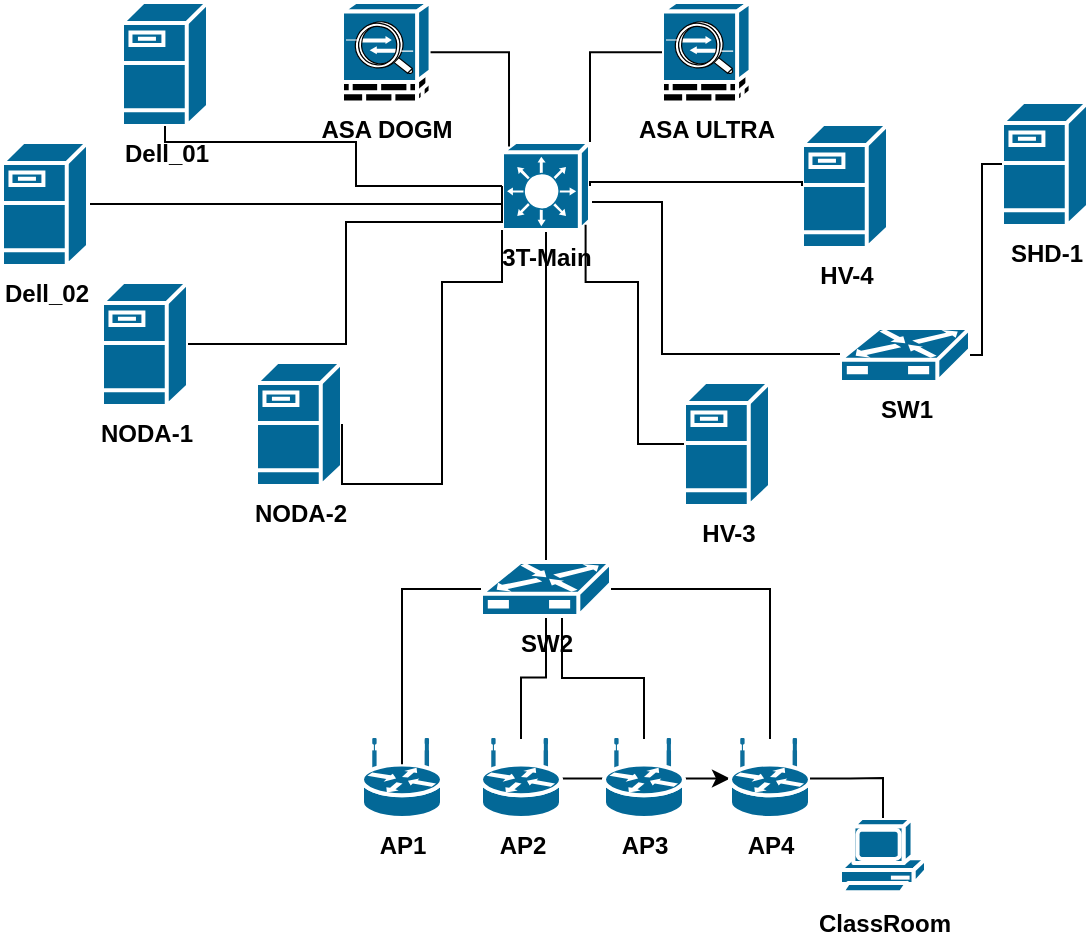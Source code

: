 <mxfile version="23.1.5" type="device">
  <diagram name="Страница — 1" id="gM4fSQgEOm8GgSYoI5t-">
    <mxGraphModel dx="909" dy="587" grid="0" gridSize="10" guides="1" tooltips="1" connect="1" arrows="1" fold="1" page="1" pageScale="1" pageWidth="827" pageHeight="1169" math="0" shadow="0">
      <root>
        <mxCell id="0" />
        <mxCell id="1" parent="0" />
        <mxCell id="GH4-p8-SliDvZbflV7jW-21" style="edgeStyle=orthogonalEdgeStyle;rounded=0;orthogonalLoop=1;jettySize=auto;html=1;endArrow=none;endFill=0;" edge="1" parent="1" source="GH4-p8-SliDvZbflV7jW-6" target="GH4-p8-SliDvZbflV7jW-20">
          <mxGeometry relative="1" as="geometry" />
        </mxCell>
        <mxCell id="GH4-p8-SliDvZbflV7jW-42" style="edgeStyle=orthogonalEdgeStyle;rounded=0;orthogonalLoop=1;jettySize=auto;html=1;endArrow=none;endFill=0;" edge="1" parent="1" source="GH4-p8-SliDvZbflV7jW-6" target="GH4-p8-SliDvZbflV7jW-39">
          <mxGeometry relative="1" as="geometry">
            <Array as="points">
              <mxPoint x="360" y="110" />
              <mxPoint x="360" y="186" />
            </Array>
          </mxGeometry>
        </mxCell>
        <mxCell id="GH4-p8-SliDvZbflV7jW-6" value="3T-Main" style="shape=mxgraph.cisco.switches.layer_3_switch;sketch=0;html=1;pointerEvents=1;dashed=0;fillColor=#036897;strokeColor=#ffffff;strokeWidth=2;verticalLabelPosition=bottom;verticalAlign=top;align=center;outlineConnect=0;fontStyle=1" vertex="1" parent="1">
          <mxGeometry x="280" y="80" width="44" height="44" as="geometry" />
        </mxCell>
        <mxCell id="GH4-p8-SliDvZbflV7jW-7" value="ASA ULTRA" style="shape=mxgraph.cisco.misc.asa_5500;sketch=0;html=1;pointerEvents=1;dashed=0;fillColor=#036897;strokeColor=#ffffff;strokeWidth=2;verticalLabelPosition=bottom;verticalAlign=top;align=center;outlineConnect=0;fontStyle=1" vertex="1" parent="1">
          <mxGeometry x="360" y="10.0" width="44.28" height="50.29" as="geometry" />
        </mxCell>
        <mxCell id="GH4-p8-SliDvZbflV7jW-8" value="ASA DOGM" style="shape=mxgraph.cisco.misc.asa_5500;sketch=0;html=1;pointerEvents=1;dashed=0;fillColor=#036897;strokeColor=#ffffff;strokeWidth=2;verticalLabelPosition=bottom;verticalAlign=top;align=center;outlineConnect=0;fontStyle=1" vertex="1" parent="1">
          <mxGeometry x="200" y="10.0" width="44.28" height="50.29" as="geometry" />
        </mxCell>
        <mxCell id="GH4-p8-SliDvZbflV7jW-10" style="edgeStyle=orthogonalEdgeStyle;rounded=0;orthogonalLoop=1;jettySize=auto;html=1;entryX=0.08;entryY=0.05;entryDx=0;entryDy=0;entryPerimeter=0;endArrow=none;endFill=0;" edge="1" parent="1" source="GH4-p8-SliDvZbflV7jW-8" target="GH4-p8-SliDvZbflV7jW-6">
          <mxGeometry relative="1" as="geometry" />
        </mxCell>
        <mxCell id="GH4-p8-SliDvZbflV7jW-11" style="edgeStyle=orthogonalEdgeStyle;rounded=0;orthogonalLoop=1;jettySize=auto;html=1;entryX=1;entryY=0;entryDx=0;entryDy=0;entryPerimeter=0;endArrow=none;endFill=0;exitX=0;exitY=0.5;exitDx=0;exitDy=0;exitPerimeter=0;" edge="1" parent="1" source="GH4-p8-SliDvZbflV7jW-7" target="GH4-p8-SliDvZbflV7jW-6">
          <mxGeometry relative="1" as="geometry">
            <mxPoint x="344" y="125" as="sourcePoint" />
            <mxPoint x="406" y="192" as="targetPoint" />
          </mxGeometry>
        </mxCell>
        <mxCell id="GH4-p8-SliDvZbflV7jW-12" value="HV-4" style="shape=mxgraph.cisco.servers.fileserver;sketch=0;html=1;pointerEvents=1;dashed=0;fillColor=#036897;strokeColor=#ffffff;strokeWidth=2;verticalLabelPosition=bottom;verticalAlign=top;align=center;outlineConnect=0;fontStyle=1" vertex="1" parent="1">
          <mxGeometry x="430" y="71" width="43" height="62" as="geometry" />
        </mxCell>
        <mxCell id="GH4-p8-SliDvZbflV7jW-13" value="HV-3" style="shape=mxgraph.cisco.servers.fileserver;sketch=0;html=1;pointerEvents=1;dashed=0;fillColor=#036897;strokeColor=#ffffff;strokeWidth=2;verticalLabelPosition=bottom;verticalAlign=top;align=center;outlineConnect=0;fontStyle=1" vertex="1" parent="1">
          <mxGeometry x="371" y="200" width="43" height="62" as="geometry" />
        </mxCell>
        <mxCell id="GH4-p8-SliDvZbflV7jW-14" value="NODA-2" style="shape=mxgraph.cisco.servers.fileserver;sketch=0;html=1;pointerEvents=1;dashed=0;fillColor=#036897;strokeColor=#ffffff;strokeWidth=2;verticalLabelPosition=bottom;verticalAlign=top;align=center;outlineConnect=0;fontStyle=1" vertex="1" parent="1">
          <mxGeometry x="157" y="190" width="43" height="62" as="geometry" />
        </mxCell>
        <mxCell id="GH4-p8-SliDvZbflV7jW-15" value="&lt;b&gt;NODA-1&lt;/b&gt;" style="shape=mxgraph.cisco.servers.fileserver;sketch=0;html=1;pointerEvents=1;dashed=0;fillColor=#036897;strokeColor=#ffffff;strokeWidth=2;verticalLabelPosition=bottom;verticalAlign=top;align=center;outlineConnect=0;" vertex="1" parent="1">
          <mxGeometry x="80" y="150" width="43" height="62" as="geometry" />
        </mxCell>
        <mxCell id="GH4-p8-SliDvZbflV7jW-16" style="edgeStyle=orthogonalEdgeStyle;rounded=0;orthogonalLoop=1;jettySize=auto;html=1;entryX=0;entryY=0.5;entryDx=0;entryDy=0;entryPerimeter=0;endArrow=none;endFill=0;exitX=1;exitY=0.5;exitDx=0;exitDy=0;exitPerimeter=0;" edge="1" parent="1" source="GH4-p8-SliDvZbflV7jW-15" target="GH4-p8-SliDvZbflV7jW-6">
          <mxGeometry relative="1" as="geometry">
            <mxPoint x="254" y="45" as="sourcePoint" />
            <mxPoint x="294" y="92" as="targetPoint" />
            <Array as="points">
              <mxPoint x="202" y="181" />
              <mxPoint x="202" y="120" />
              <mxPoint x="280" y="120" />
            </Array>
          </mxGeometry>
        </mxCell>
        <mxCell id="GH4-p8-SliDvZbflV7jW-17" style="edgeStyle=orthogonalEdgeStyle;rounded=0;orthogonalLoop=1;jettySize=auto;html=1;entryX=0;entryY=1;entryDx=0;entryDy=0;entryPerimeter=0;endArrow=none;endFill=0;exitX=1;exitY=0.5;exitDx=0;exitDy=0;exitPerimeter=0;" edge="1" parent="1" source="GH4-p8-SliDvZbflV7jW-14" target="GH4-p8-SliDvZbflV7jW-6">
          <mxGeometry relative="1" as="geometry">
            <mxPoint x="264" y="55" as="sourcePoint" />
            <mxPoint x="304" y="102" as="targetPoint" />
            <Array as="points">
              <mxPoint x="200" y="251" />
              <mxPoint x="250" y="251" />
              <mxPoint x="250" y="150" />
              <mxPoint x="280" y="150" />
            </Array>
          </mxGeometry>
        </mxCell>
        <mxCell id="GH4-p8-SliDvZbflV7jW-18" style="edgeStyle=orthogonalEdgeStyle;rounded=0;orthogonalLoop=1;jettySize=auto;html=1;entryX=1;entryY=0.5;entryDx=0;entryDy=0;entryPerimeter=0;endArrow=none;endFill=0;exitX=0;exitY=0.5;exitDx=0;exitDy=0;exitPerimeter=0;" edge="1" parent="1" source="GH4-p8-SliDvZbflV7jW-12" target="GH4-p8-SliDvZbflV7jW-6">
          <mxGeometry relative="1" as="geometry">
            <mxPoint x="274" y="65" as="sourcePoint" />
            <mxPoint x="314" y="112" as="targetPoint" />
            <Array as="points">
              <mxPoint x="430" y="100" />
              <mxPoint x="324" y="100" />
            </Array>
          </mxGeometry>
        </mxCell>
        <mxCell id="GH4-p8-SliDvZbflV7jW-19" style="edgeStyle=orthogonalEdgeStyle;rounded=0;orthogonalLoop=1;jettySize=auto;html=1;entryX=0;entryY=0.5;entryDx=0;entryDy=0;entryPerimeter=0;endArrow=none;endFill=0;exitX=0.95;exitY=0.94;exitDx=0;exitDy=0;exitPerimeter=0;" edge="1" parent="1" source="GH4-p8-SliDvZbflV7jW-6" target="GH4-p8-SliDvZbflV7jW-13">
          <mxGeometry relative="1" as="geometry">
            <mxPoint x="284" y="75" as="sourcePoint" />
            <mxPoint x="324" y="122" as="targetPoint" />
            <Array as="points">
              <mxPoint x="322" y="150" />
              <mxPoint x="348" y="150" />
              <mxPoint x="348" y="231" />
            </Array>
          </mxGeometry>
        </mxCell>
        <mxCell id="GH4-p8-SliDvZbflV7jW-36" style="edgeStyle=orthogonalEdgeStyle;rounded=0;orthogonalLoop=1;jettySize=auto;html=1;endArrow=none;endFill=0;" edge="1" parent="1" source="GH4-p8-SliDvZbflV7jW-20" target="GH4-p8-SliDvZbflV7jW-25">
          <mxGeometry relative="1" as="geometry" />
        </mxCell>
        <mxCell id="GH4-p8-SliDvZbflV7jW-37" style="edgeStyle=orthogonalEdgeStyle;rounded=0;orthogonalLoop=1;jettySize=auto;html=1;endArrow=none;endFill=0;" edge="1" parent="1" source="GH4-p8-SliDvZbflV7jW-20" target="GH4-p8-SliDvZbflV7jW-26">
          <mxGeometry relative="1" as="geometry">
            <Array as="points">
              <mxPoint x="310" y="348" />
              <mxPoint x="351" y="348" />
            </Array>
          </mxGeometry>
        </mxCell>
        <mxCell id="GH4-p8-SliDvZbflV7jW-38" style="edgeStyle=orthogonalEdgeStyle;rounded=0;orthogonalLoop=1;jettySize=auto;html=1;endArrow=none;endFill=0;" edge="1" parent="1" source="GH4-p8-SliDvZbflV7jW-20" target="GH4-p8-SliDvZbflV7jW-32">
          <mxGeometry relative="1" as="geometry" />
        </mxCell>
        <mxCell id="GH4-p8-SliDvZbflV7jW-20" value="SW2" style="shape=mxgraph.cisco.misc.bbsm;sketch=0;html=1;pointerEvents=1;dashed=0;fillColor=#036897;strokeColor=#ffffff;strokeWidth=2;verticalLabelPosition=bottom;verticalAlign=top;align=center;outlineConnect=0;fontStyle=1" vertex="1" parent="1">
          <mxGeometry x="269.5" y="290" width="65" height="27.03" as="geometry" />
        </mxCell>
        <mxCell id="GH4-p8-SliDvZbflV7jW-22" value="ClassRoom" style="shape=mxgraph.cisco.computers_and_peripherals.pc;sketch=0;html=1;pointerEvents=1;dashed=0;fillColor=#036897;strokeColor=#ffffff;strokeWidth=2;verticalLabelPosition=bottom;verticalAlign=top;align=center;outlineConnect=0;fontStyle=1" vertex="1" parent="1">
          <mxGeometry x="449" y="418" width="43" height="38.59" as="geometry" />
        </mxCell>
        <mxCell id="GH4-p8-SliDvZbflV7jW-24" value="AP1" style="shape=mxgraph.cisco.routers.wireless_router;sketch=0;html=1;pointerEvents=1;dashed=0;fillColor=#036897;strokeColor=#ffffff;strokeWidth=2;verticalLabelPosition=bottom;verticalAlign=top;align=center;outlineConnect=0;fontStyle=1" vertex="1" parent="1">
          <mxGeometry x="210" y="378.51" width="40" height="39.49" as="geometry" />
        </mxCell>
        <mxCell id="GH4-p8-SliDvZbflV7jW-40" value="" style="edgeStyle=orthogonalEdgeStyle;rounded=0;orthogonalLoop=1;jettySize=auto;html=1;" edge="1" parent="1" source="GH4-p8-SliDvZbflV7jW-25" target="GH4-p8-SliDvZbflV7jW-32">
          <mxGeometry relative="1" as="geometry" />
        </mxCell>
        <mxCell id="GH4-p8-SliDvZbflV7jW-25" value="AP2" style="shape=mxgraph.cisco.routers.wireless_router;sketch=0;html=1;pointerEvents=1;dashed=0;fillColor=#036897;strokeColor=#ffffff;strokeWidth=2;verticalLabelPosition=bottom;verticalAlign=top;align=center;outlineConnect=0;fontStyle=1" vertex="1" parent="1">
          <mxGeometry x="269.5" y="378.51" width="40" height="39.49" as="geometry" />
        </mxCell>
        <mxCell id="GH4-p8-SliDvZbflV7jW-26" value="AP3" style="shape=mxgraph.cisco.routers.wireless_router;sketch=0;html=1;pointerEvents=1;dashed=0;fillColor=#036897;strokeColor=#ffffff;strokeWidth=2;verticalLabelPosition=bottom;verticalAlign=top;align=center;outlineConnect=0;fontStyle=1" vertex="1" parent="1">
          <mxGeometry x="331" y="378.51" width="40" height="39.49" as="geometry" />
        </mxCell>
        <mxCell id="GH4-p8-SliDvZbflV7jW-27" value="SHD-1" style="shape=mxgraph.cisco.servers.fileserver;sketch=0;html=1;pointerEvents=1;dashed=0;fillColor=#036897;strokeColor=#ffffff;strokeWidth=2;verticalLabelPosition=bottom;verticalAlign=top;align=center;outlineConnect=0;fontStyle=1" vertex="1" parent="1">
          <mxGeometry x="530" y="60" width="43" height="62" as="geometry" />
        </mxCell>
        <mxCell id="GH4-p8-SliDvZbflV7jW-28" value="&lt;b&gt;Dell_01&lt;/b&gt;" style="shape=mxgraph.cisco.servers.fileserver;sketch=0;html=1;pointerEvents=1;dashed=0;fillColor=#036897;strokeColor=#ffffff;strokeWidth=2;verticalLabelPosition=bottom;verticalAlign=top;align=center;outlineConnect=0;" vertex="1" parent="1">
          <mxGeometry x="90" y="10" width="43" height="62" as="geometry" />
        </mxCell>
        <mxCell id="GH4-p8-SliDvZbflV7jW-31" style="edgeStyle=orthogonalEdgeStyle;rounded=0;orthogonalLoop=1;jettySize=auto;html=1;endArrow=none;endFill=0;" edge="1" parent="1" source="GH4-p8-SliDvZbflV7jW-29">
          <mxGeometry relative="1" as="geometry">
            <mxPoint x="280" y="111" as="targetPoint" />
          </mxGeometry>
        </mxCell>
        <mxCell id="GH4-p8-SliDvZbflV7jW-29" value="&lt;b&gt;Dell_02&lt;/b&gt;" style="shape=mxgraph.cisco.servers.fileserver;sketch=0;html=1;pointerEvents=1;dashed=0;fillColor=#036897;strokeColor=#ffffff;strokeWidth=2;verticalLabelPosition=bottom;verticalAlign=top;align=center;outlineConnect=0;" vertex="1" parent="1">
          <mxGeometry x="30" y="80" width="43" height="62" as="geometry" />
        </mxCell>
        <mxCell id="GH4-p8-SliDvZbflV7jW-30" style="edgeStyle=orthogonalEdgeStyle;rounded=0;orthogonalLoop=1;jettySize=auto;html=1;entryX=0;entryY=0.5;entryDx=0;entryDy=0;entryPerimeter=0;endArrow=none;endFill=0;" edge="1" parent="1" source="GH4-p8-SliDvZbflV7jW-28" target="GH4-p8-SliDvZbflV7jW-6">
          <mxGeometry relative="1" as="geometry">
            <Array as="points">
              <mxPoint x="112" y="80" />
              <mxPoint x="207" y="80" />
              <mxPoint x="207" y="102" />
            </Array>
          </mxGeometry>
        </mxCell>
        <mxCell id="GH4-p8-SliDvZbflV7jW-32" value="AP4" style="shape=mxgraph.cisco.routers.wireless_router;sketch=0;html=1;pointerEvents=1;dashed=0;fillColor=#036897;strokeColor=#ffffff;strokeWidth=2;verticalLabelPosition=bottom;verticalAlign=top;align=center;outlineConnect=0;fontStyle=1" vertex="1" parent="1">
          <mxGeometry x="394" y="378.51" width="40" height="39.49" as="geometry" />
        </mxCell>
        <mxCell id="GH4-p8-SliDvZbflV7jW-34" style="edgeStyle=orthogonalEdgeStyle;rounded=0;orthogonalLoop=1;jettySize=auto;html=1;entryX=0.5;entryY=0;entryDx=0;entryDy=0;entryPerimeter=0;endArrow=none;endFill=0;" edge="1" parent="1" source="GH4-p8-SliDvZbflV7jW-32" target="GH4-p8-SliDvZbflV7jW-22">
          <mxGeometry relative="1" as="geometry" />
        </mxCell>
        <mxCell id="GH4-p8-SliDvZbflV7jW-35" style="edgeStyle=orthogonalEdgeStyle;rounded=0;orthogonalLoop=1;jettySize=auto;html=1;entryX=0.5;entryY=0.32;entryDx=0;entryDy=0;entryPerimeter=0;endArrow=none;endFill=0;" edge="1" parent="1" source="GH4-p8-SliDvZbflV7jW-20" target="GH4-p8-SliDvZbflV7jW-24">
          <mxGeometry relative="1" as="geometry" />
        </mxCell>
        <mxCell id="GH4-p8-SliDvZbflV7jW-41" style="edgeStyle=orthogonalEdgeStyle;rounded=0;orthogonalLoop=1;jettySize=auto;html=1;endArrow=none;endFill=0;" edge="1" parent="1" source="GH4-p8-SliDvZbflV7jW-39" target="GH4-p8-SliDvZbflV7jW-27">
          <mxGeometry relative="1" as="geometry">
            <Array as="points">
              <mxPoint x="520" y="187" />
              <mxPoint x="520" y="91" />
            </Array>
          </mxGeometry>
        </mxCell>
        <mxCell id="GH4-p8-SliDvZbflV7jW-39" value="SW1" style="shape=mxgraph.cisco.misc.bbsm;sketch=0;html=1;pointerEvents=1;dashed=0;fillColor=#036897;strokeColor=#ffffff;strokeWidth=2;verticalLabelPosition=bottom;verticalAlign=top;align=center;outlineConnect=0;fontStyle=1" vertex="1" parent="1">
          <mxGeometry x="449" y="172.97" width="65" height="27.03" as="geometry" />
        </mxCell>
      </root>
    </mxGraphModel>
  </diagram>
</mxfile>
